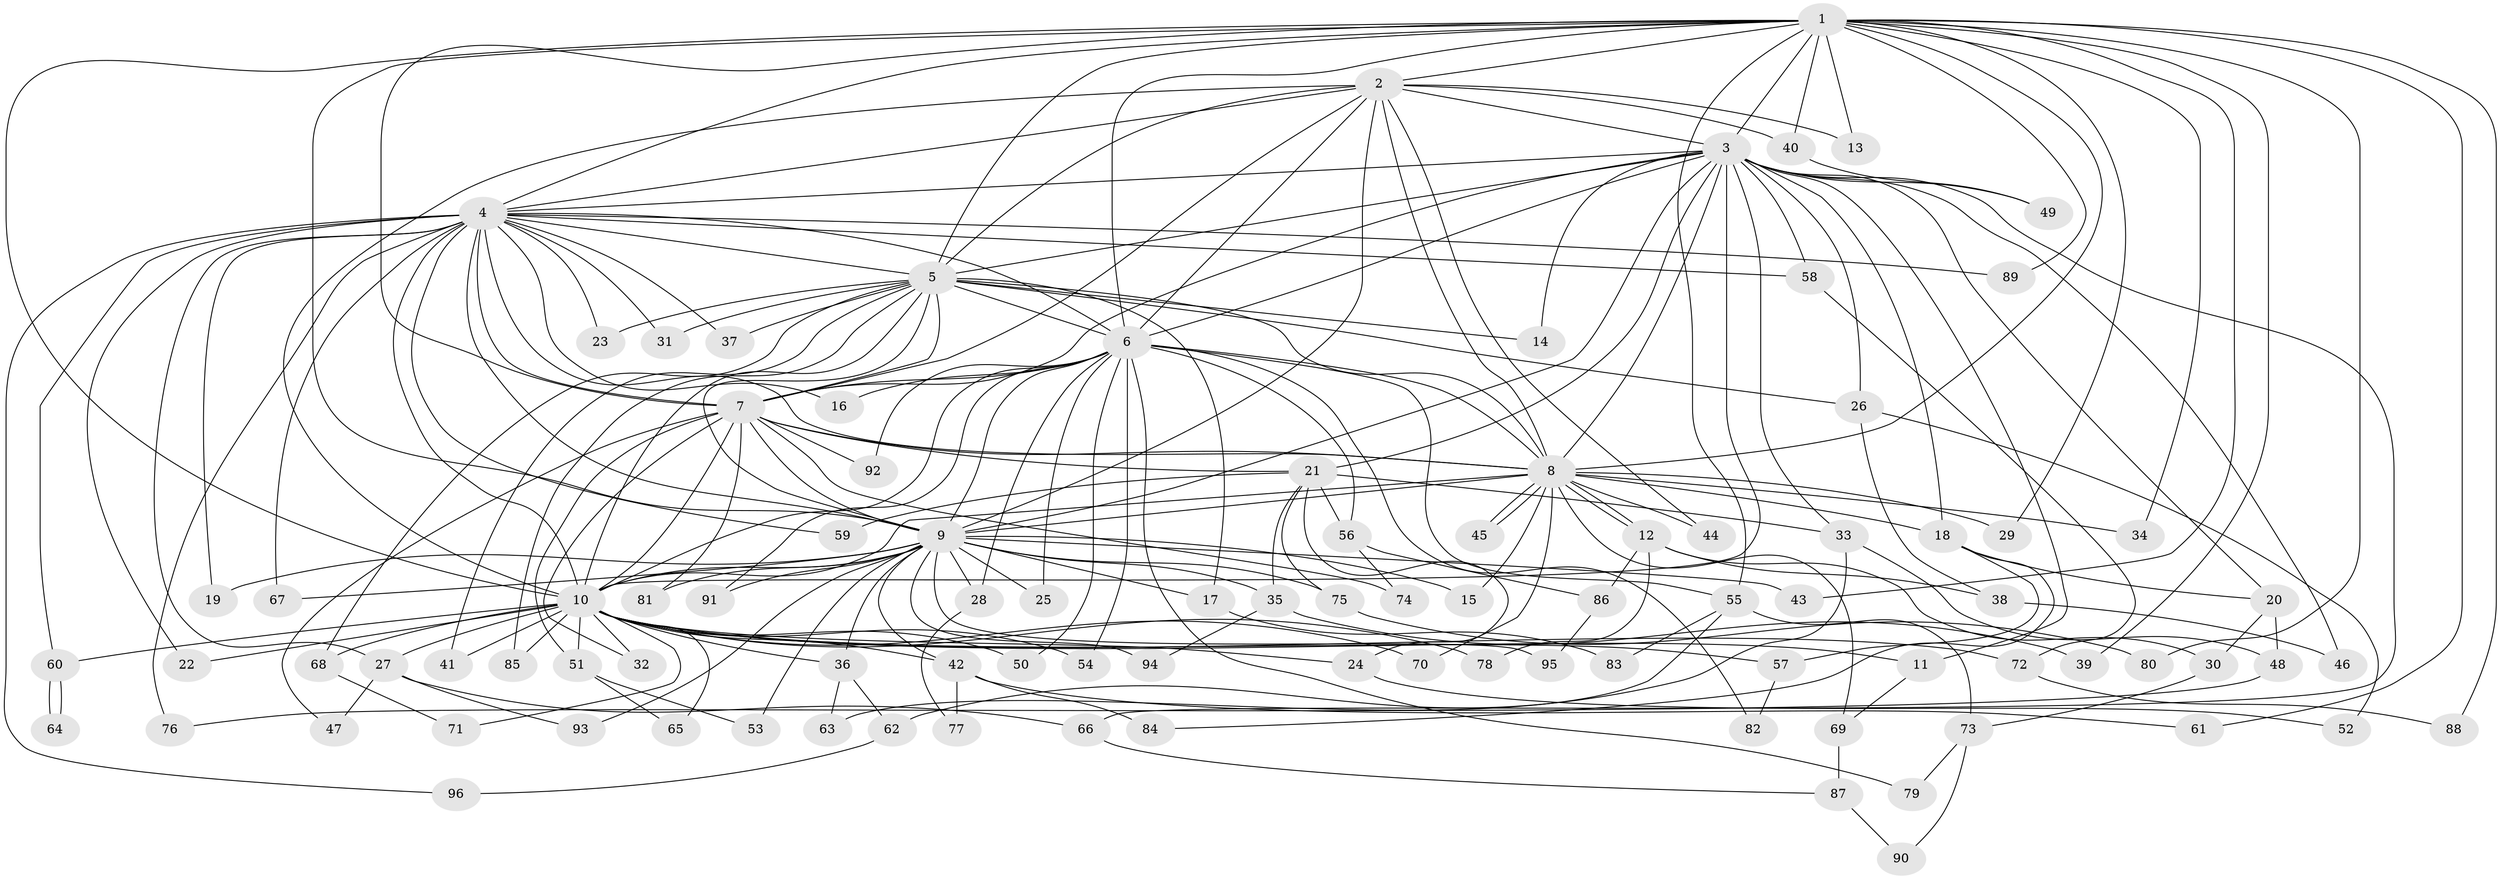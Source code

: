 // Generated by graph-tools (version 1.1) at 2025/49/03/09/25 03:49:31]
// undirected, 96 vertices, 217 edges
graph export_dot {
graph [start="1"]
  node [color=gray90,style=filled];
  1;
  2;
  3;
  4;
  5;
  6;
  7;
  8;
  9;
  10;
  11;
  12;
  13;
  14;
  15;
  16;
  17;
  18;
  19;
  20;
  21;
  22;
  23;
  24;
  25;
  26;
  27;
  28;
  29;
  30;
  31;
  32;
  33;
  34;
  35;
  36;
  37;
  38;
  39;
  40;
  41;
  42;
  43;
  44;
  45;
  46;
  47;
  48;
  49;
  50;
  51;
  52;
  53;
  54;
  55;
  56;
  57;
  58;
  59;
  60;
  61;
  62;
  63;
  64;
  65;
  66;
  67;
  68;
  69;
  70;
  71;
  72;
  73;
  74;
  75;
  76;
  77;
  78;
  79;
  80;
  81;
  82;
  83;
  84;
  85;
  86;
  87;
  88;
  89;
  90;
  91;
  92;
  93;
  94;
  95;
  96;
  1 -- 2;
  1 -- 3;
  1 -- 4;
  1 -- 5;
  1 -- 6;
  1 -- 7;
  1 -- 8;
  1 -- 9;
  1 -- 10;
  1 -- 13;
  1 -- 29;
  1 -- 34;
  1 -- 39;
  1 -- 40;
  1 -- 43;
  1 -- 55;
  1 -- 61;
  1 -- 80;
  1 -- 88;
  1 -- 89;
  2 -- 3;
  2 -- 4;
  2 -- 5;
  2 -- 6;
  2 -- 7;
  2 -- 8;
  2 -- 9;
  2 -- 10;
  2 -- 13;
  2 -- 40;
  2 -- 44;
  3 -- 4;
  3 -- 5;
  3 -- 6;
  3 -- 7;
  3 -- 8;
  3 -- 9;
  3 -- 10;
  3 -- 11;
  3 -- 14;
  3 -- 18;
  3 -- 20;
  3 -- 21;
  3 -- 26;
  3 -- 33;
  3 -- 46;
  3 -- 49;
  3 -- 58;
  3 -- 66;
  4 -- 5;
  4 -- 6;
  4 -- 7;
  4 -- 8;
  4 -- 9;
  4 -- 10;
  4 -- 16;
  4 -- 19;
  4 -- 22;
  4 -- 23;
  4 -- 27;
  4 -- 31;
  4 -- 37;
  4 -- 58;
  4 -- 59;
  4 -- 60;
  4 -- 67;
  4 -- 76;
  4 -- 89;
  4 -- 96;
  5 -- 6;
  5 -- 7;
  5 -- 8;
  5 -- 9;
  5 -- 10;
  5 -- 14;
  5 -- 17;
  5 -- 23;
  5 -- 26;
  5 -- 31;
  5 -- 37;
  5 -- 41;
  5 -- 68;
  5 -- 85;
  6 -- 7;
  6 -- 8;
  6 -- 9;
  6 -- 10;
  6 -- 16;
  6 -- 25;
  6 -- 28;
  6 -- 50;
  6 -- 54;
  6 -- 55;
  6 -- 56;
  6 -- 79;
  6 -- 82;
  6 -- 91;
  6 -- 92;
  7 -- 8;
  7 -- 9;
  7 -- 10;
  7 -- 21;
  7 -- 32;
  7 -- 47;
  7 -- 51;
  7 -- 74;
  7 -- 81;
  7 -- 92;
  8 -- 9;
  8 -- 10;
  8 -- 12;
  8 -- 12;
  8 -- 15;
  8 -- 18;
  8 -- 29;
  8 -- 34;
  8 -- 44;
  8 -- 45;
  8 -- 45;
  8 -- 69;
  8 -- 70;
  9 -- 10;
  9 -- 15;
  9 -- 17;
  9 -- 19;
  9 -- 25;
  9 -- 28;
  9 -- 35;
  9 -- 36;
  9 -- 42;
  9 -- 43;
  9 -- 53;
  9 -- 67;
  9 -- 75;
  9 -- 81;
  9 -- 91;
  9 -- 93;
  9 -- 94;
  9 -- 95;
  10 -- 11;
  10 -- 22;
  10 -- 24;
  10 -- 27;
  10 -- 32;
  10 -- 36;
  10 -- 41;
  10 -- 42;
  10 -- 50;
  10 -- 51;
  10 -- 54;
  10 -- 57;
  10 -- 60;
  10 -- 65;
  10 -- 68;
  10 -- 70;
  10 -- 71;
  10 -- 72;
  10 -- 78;
  10 -- 85;
  11 -- 69;
  12 -- 30;
  12 -- 38;
  12 -- 78;
  12 -- 86;
  17 -- 83;
  18 -- 20;
  18 -- 57;
  18 -- 84;
  20 -- 30;
  20 -- 48;
  21 -- 24;
  21 -- 33;
  21 -- 35;
  21 -- 56;
  21 -- 59;
  21 -- 75;
  24 -- 52;
  26 -- 38;
  26 -- 52;
  27 -- 47;
  27 -- 66;
  27 -- 93;
  28 -- 77;
  30 -- 73;
  33 -- 48;
  33 -- 62;
  35 -- 39;
  35 -- 94;
  36 -- 62;
  36 -- 63;
  38 -- 46;
  40 -- 49;
  42 -- 61;
  42 -- 77;
  42 -- 84;
  48 -- 76;
  51 -- 53;
  51 -- 65;
  55 -- 63;
  55 -- 73;
  55 -- 83;
  56 -- 74;
  56 -- 86;
  57 -- 82;
  58 -- 72;
  60 -- 64;
  60 -- 64;
  62 -- 96;
  66 -- 87;
  68 -- 71;
  69 -- 87;
  72 -- 88;
  73 -- 79;
  73 -- 90;
  75 -- 80;
  86 -- 95;
  87 -- 90;
}
